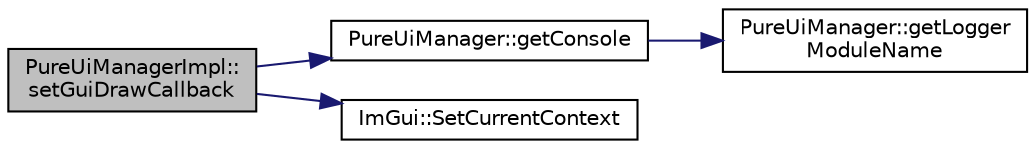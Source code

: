 digraph "PureUiManagerImpl::setGuiDrawCallback"
{
 // LATEX_PDF_SIZE
  edge [fontname="Helvetica",fontsize="10",labelfontname="Helvetica",labelfontsize="10"];
  node [fontname="Helvetica",fontsize="10",shape=record];
  rankdir="LR";
  Node1 [label="PureUiManagerImpl::\lsetGuiDrawCallback",height=0.2,width=0.4,color="black", fillcolor="grey75", style="filled", fontcolor="black",tooltip="Sets the given GUI draw callback function to be invoked by the renderer in every frame."];
  Node1 -> Node2 [color="midnightblue",fontsize="10",style="solid",fontname="Helvetica"];
  Node2 [label="PureUiManager::getConsole",height=0.2,width=0.4,color="black", fillcolor="white", style="filled",URL="$class_pure_ui_manager.html#a15492feec32afcd6b3c0c27fe80a91f9",tooltip="Returns access to console preset with logger module name as this class."];
  Node2 -> Node3 [color="midnightblue",fontsize="10",style="solid",fontname="Helvetica"];
  Node3 [label="PureUiManager::getLogger\lModuleName",height=0.2,width=0.4,color="black", fillcolor="white", style="filled",URL="$class_pure_ui_manager.html#a9bb3bc209c163d824574cbd744a68a78",tooltip="Returns the logger module name of this class."];
  Node1 -> Node4 [color="midnightblue",fontsize="10",style="solid",fontname="Helvetica"];
  Node4 [label="ImGui::SetCurrentContext",height=0.2,width=0.4,color="black", fillcolor="white", style="filled",URL="$namespace_im_gui.html#a3a605f5fc4c426ac7b369193af6b2017",tooltip=" "];
}

